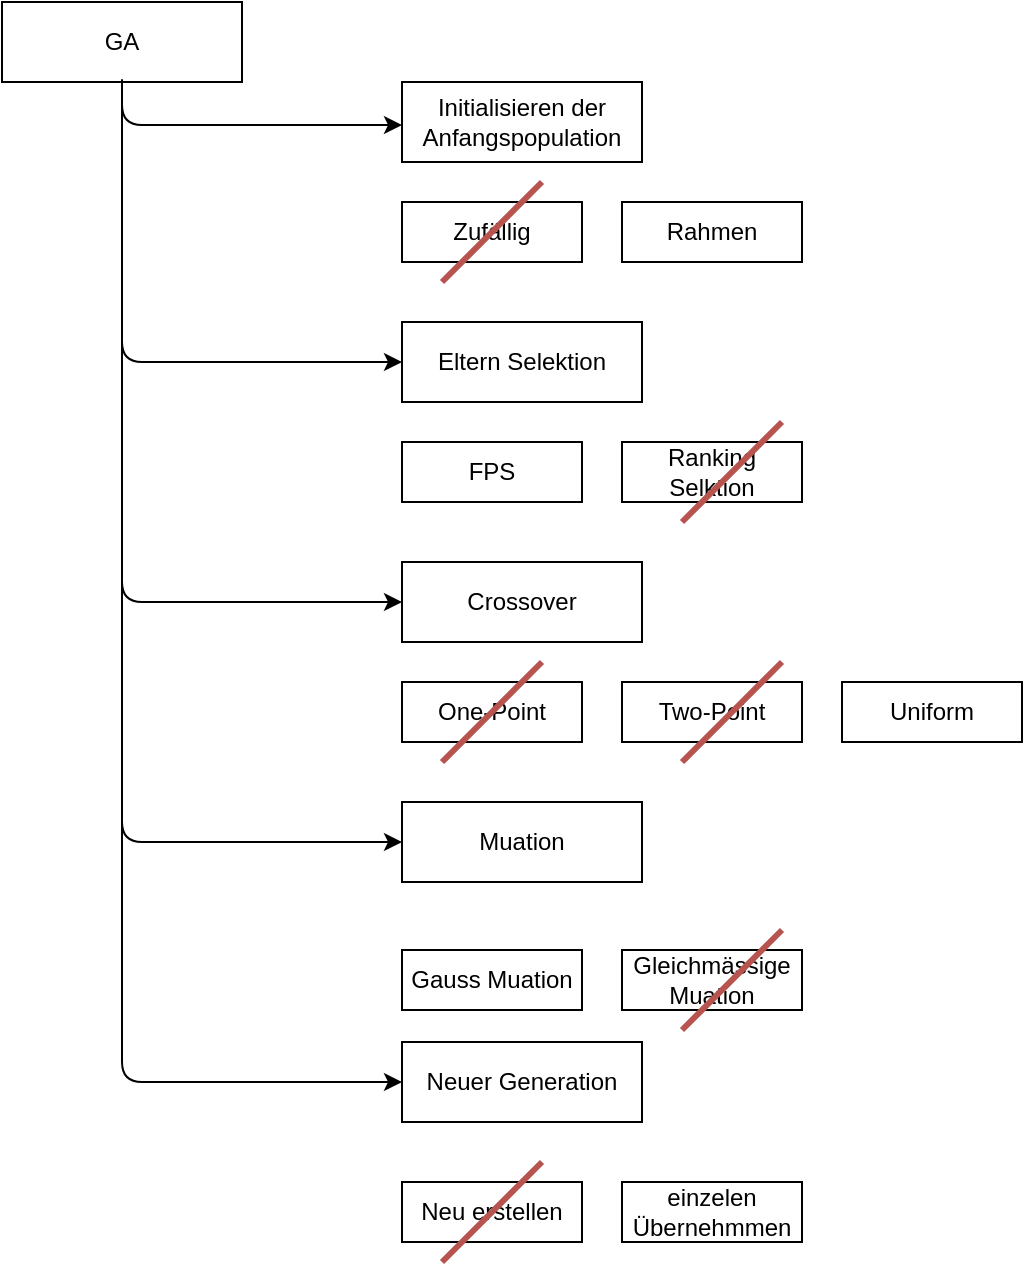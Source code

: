 <mxfile version="12.3.3" type="device" pages="1"><diagram id="kTMBmw8Msw96NBgq2Zqh" name="Page-1"><mxGraphModel dx="971" dy="619" grid="1" gridSize="10" guides="1" tooltips="1" connect="1" arrows="1" fold="1" page="1" pageScale="1" pageWidth="827" pageHeight="1169" math="0" shadow="0"><root><mxCell id="0"/><mxCell id="1" parent="0"/><mxCell id="5bSDC0cMXl1RsAunDIVs-3" value="Eltern Selektion" style="rounded=0;whiteSpace=wrap;html=1;" vertex="1" parent="1"><mxGeometry x="240" y="240" width="120" height="40" as="geometry"/></mxCell><mxCell id="5bSDC0cMXl1RsAunDIVs-4" value="&lt;div&gt;GA&lt;/div&gt;" style="rounded=0;whiteSpace=wrap;html=1;" vertex="1" parent="1"><mxGeometry x="40" y="80" width="120" height="40" as="geometry"/></mxCell><mxCell id="5bSDC0cMXl1RsAunDIVs-6" value="&lt;div&gt;Muation&lt;/div&gt;" style="rounded=0;whiteSpace=wrap;html=1;" vertex="1" parent="1"><mxGeometry x="240" y="480" width="120" height="40" as="geometry"/></mxCell><mxCell id="5bSDC0cMXl1RsAunDIVs-7" value="&lt;div&gt;Crossover&lt;/div&gt;" style="rounded=0;whiteSpace=wrap;html=1;" vertex="1" parent="1"><mxGeometry x="240" y="360" width="120" height="40" as="geometry"/></mxCell><mxCell id="5bSDC0cMXl1RsAunDIVs-8" value="Initialisieren der Anfangspopulation" style="rounded=0;whiteSpace=wrap;html=1;" vertex="1" parent="1"><mxGeometry x="240" y="120" width="120" height="40" as="geometry"/></mxCell><mxCell id="5bSDC0cMXl1RsAunDIVs-9" value="Neuer Generation" style="rounded=0;whiteSpace=wrap;html=1;" vertex="1" parent="1"><mxGeometry x="240" y="600" width="120" height="40" as="geometry"/></mxCell><mxCell id="5bSDC0cMXl1RsAunDIVs-10" value="Rahmen" style="rounded=0;whiteSpace=wrap;html=1;" vertex="1" parent="1"><mxGeometry x="350" y="180" width="90" height="30" as="geometry"/></mxCell><mxCell id="5bSDC0cMXl1RsAunDIVs-11" value="&lt;div&gt;Zufällig&lt;/div&gt;" style="rounded=0;whiteSpace=wrap;html=1;" vertex="1" parent="1"><mxGeometry x="240" y="180" width="90" height="30" as="geometry"/></mxCell><mxCell id="5bSDC0cMXl1RsAunDIVs-13" value="FPS" style="rounded=0;whiteSpace=wrap;html=1;" vertex="1" parent="1"><mxGeometry x="240" y="300" width="90" height="30" as="geometry"/></mxCell><mxCell id="5bSDC0cMXl1RsAunDIVs-14" value="Ranking Selktion" style="rounded=0;whiteSpace=wrap;html=1;" vertex="1" parent="1"><mxGeometry x="350" y="300" width="90" height="30" as="geometry"/></mxCell><mxCell id="5bSDC0cMXl1RsAunDIVs-15" value="One-Point" style="rounded=0;whiteSpace=wrap;html=1;" vertex="1" parent="1"><mxGeometry x="240" y="420" width="90" height="30" as="geometry"/></mxCell><mxCell id="5bSDC0cMXl1RsAunDIVs-16" value="Two-Point" style="rounded=0;whiteSpace=wrap;html=1;" vertex="1" parent="1"><mxGeometry x="350" y="420" width="90" height="30" as="geometry"/></mxCell><mxCell id="5bSDC0cMXl1RsAunDIVs-17" value="Uniform" style="rounded=0;whiteSpace=wrap;html=1;" vertex="1" parent="1"><mxGeometry x="460" y="420" width="90" height="30" as="geometry"/></mxCell><mxCell id="5bSDC0cMXl1RsAunDIVs-18" value="Gleichmässige Muation" style="rounded=0;whiteSpace=wrap;html=1;" vertex="1" parent="1"><mxGeometry x="350" y="554" width="90" height="30" as="geometry"/></mxCell><mxCell id="5bSDC0cMXl1RsAunDIVs-21" value="einzelen Übernehmmen" style="rounded=0;whiteSpace=wrap;html=1;" vertex="1" parent="1"><mxGeometry x="350" y="670" width="90" height="30" as="geometry"/></mxCell><mxCell id="5bSDC0cMXl1RsAunDIVs-22" value="Neu erstellen" style="rounded=0;whiteSpace=wrap;html=1;" vertex="1" parent="1"><mxGeometry x="240" y="670" width="90" height="30" as="geometry"/></mxCell><mxCell id="5bSDC0cMXl1RsAunDIVs-27" value="" style="endArrow=classic;html=1;entryX=0;entryY=0.5;entryDx=0;entryDy=0;" edge="1" parent="1" target="5bSDC0cMXl1RsAunDIVs-7"><mxGeometry width="50" height="50" relative="1" as="geometry"><mxPoint x="100" y="120" as="sourcePoint"/><mxPoint x="170" y="290" as="targetPoint"/><Array as="points"><mxPoint x="100" y="380"/></Array></mxGeometry></mxCell><mxCell id="5bSDC0cMXl1RsAunDIVs-28" value="" style="endArrow=classic;html=1;entryX=0;entryY=0.5;entryDx=0;entryDy=0;" edge="1" parent="1" target="5bSDC0cMXl1RsAunDIVs-3"><mxGeometry width="50" height="50" relative="1" as="geometry"><mxPoint x="100" y="118.621" as="sourcePoint"/><mxPoint x="90" y="720" as="targetPoint"/><Array as="points"><mxPoint x="100" y="260"/></Array></mxGeometry></mxCell><mxCell id="5bSDC0cMXl1RsAunDIVs-29" value="" style="endArrow=classic;html=1;entryX=0;entryY=0.5;entryDx=0;entryDy=0;" edge="1" parent="1"><mxGeometry width="50" height="50" relative="1" as="geometry"><mxPoint x="100" y="120" as="sourcePoint"/><mxPoint x="240" y="141.5" as="targetPoint"/><Array as="points"><mxPoint x="100" y="141.5"/></Array></mxGeometry></mxCell><mxCell id="5bSDC0cMXl1RsAunDIVs-30" value="" style="endArrow=classic;html=1;entryX=0;entryY=0.5;entryDx=0;entryDy=0;" edge="1" parent="1"><mxGeometry width="50" height="50" relative="1" as="geometry"><mxPoint x="100" y="120" as="sourcePoint"/><mxPoint x="240" y="500" as="targetPoint"/><Array as="points"><mxPoint x="100" y="500"/></Array></mxGeometry></mxCell><mxCell id="5bSDC0cMXl1RsAunDIVs-31" value="" style="endArrow=classic;html=1;entryX=0;entryY=0.5;entryDx=0;entryDy=0;exitX=0.5;exitY=1;exitDx=0;exitDy=0;" edge="1" parent="1" source="5bSDC0cMXl1RsAunDIVs-4"><mxGeometry width="50" height="50" relative="1" as="geometry"><mxPoint x="100" y="240" as="sourcePoint"/><mxPoint x="240" y="620" as="targetPoint"/><Array as="points"><mxPoint x="100" y="620"/></Array></mxGeometry></mxCell><mxCell id="5bSDC0cMXl1RsAunDIVs-32" value="" style="endArrow=none;html=1;strokeWidth=3;fillColor=#f8cecc;strokeColor=#b85450;" edge="1" parent="1"><mxGeometry width="50" height="50" relative="1" as="geometry"><mxPoint x="260" y="220" as="sourcePoint"/><mxPoint x="310" y="170" as="targetPoint"/></mxGeometry></mxCell><mxCell id="5bSDC0cMXl1RsAunDIVs-33" value="" style="endArrow=none;html=1;strokeWidth=3;fillColor=#f8cecc;strokeColor=#b85450;" edge="1" parent="1"><mxGeometry width="50" height="50" relative="1" as="geometry"><mxPoint x="380" y="340" as="sourcePoint"/><mxPoint x="430" y="290" as="targetPoint"/></mxGeometry></mxCell><mxCell id="5bSDC0cMXl1RsAunDIVs-34" value="" style="endArrow=none;html=1;strokeWidth=3;fillColor=#f8cecc;strokeColor=#b85450;" edge="1" parent="1"><mxGeometry width="50" height="50" relative="1" as="geometry"><mxPoint x="260" y="460" as="sourcePoint"/><mxPoint x="310" y="410" as="targetPoint"/></mxGeometry></mxCell><mxCell id="5bSDC0cMXl1RsAunDIVs-35" value="" style="endArrow=none;html=1;strokeWidth=3;fillColor=#f8cecc;strokeColor=#b85450;" edge="1" parent="1"><mxGeometry width="50" height="50" relative="1" as="geometry"><mxPoint x="380" y="460" as="sourcePoint"/><mxPoint x="430" y="410" as="targetPoint"/></mxGeometry></mxCell><mxCell id="5bSDC0cMXl1RsAunDIVs-36" value="" style="endArrow=none;html=1;strokeWidth=3;fillColor=#f8cecc;strokeColor=#b85450;" edge="1" parent="1"><mxGeometry width="50" height="50" relative="1" as="geometry"><mxPoint x="260" y="710" as="sourcePoint"/><mxPoint x="310" y="660" as="targetPoint"/></mxGeometry></mxCell><mxCell id="5bSDC0cMXl1RsAunDIVs-37" value="Gauss Muation" style="rounded=0;whiteSpace=wrap;html=1;" vertex="1" parent="1"><mxGeometry x="240" y="554" width="90" height="30" as="geometry"/></mxCell><mxCell id="5bSDC0cMXl1RsAunDIVs-38" value="" style="endArrow=none;html=1;strokeWidth=3;fillColor=#f8cecc;strokeColor=#b85450;" edge="1" parent="1"><mxGeometry width="50" height="50" relative="1" as="geometry"><mxPoint x="380" y="594" as="sourcePoint"/><mxPoint x="430" y="544" as="targetPoint"/></mxGeometry></mxCell></root></mxGraphModel></diagram></mxfile>